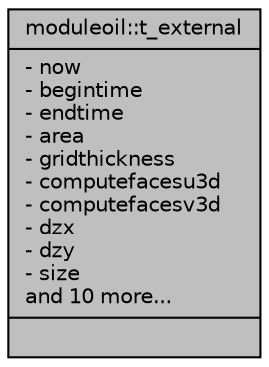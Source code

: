 digraph "moduleoil::t_external"
{
 // LATEX_PDF_SIZE
  edge [fontname="Helvetica",fontsize="10",labelfontname="Helvetica",labelfontsize="10"];
  node [fontname="Helvetica",fontsize="10",shape=record];
  Node1 [label="{moduleoil::t_external\n|- now\l- begintime\l- endtime\l- area\l- gridthickness\l- computefacesu3d\l- computefacesv3d\l- dzx\l- dzy\l- size\land 10 more...\l|}",height=0.2,width=0.4,color="black", fillcolor="grey75", style="filled", fontcolor="black",tooltip=" "];
}
